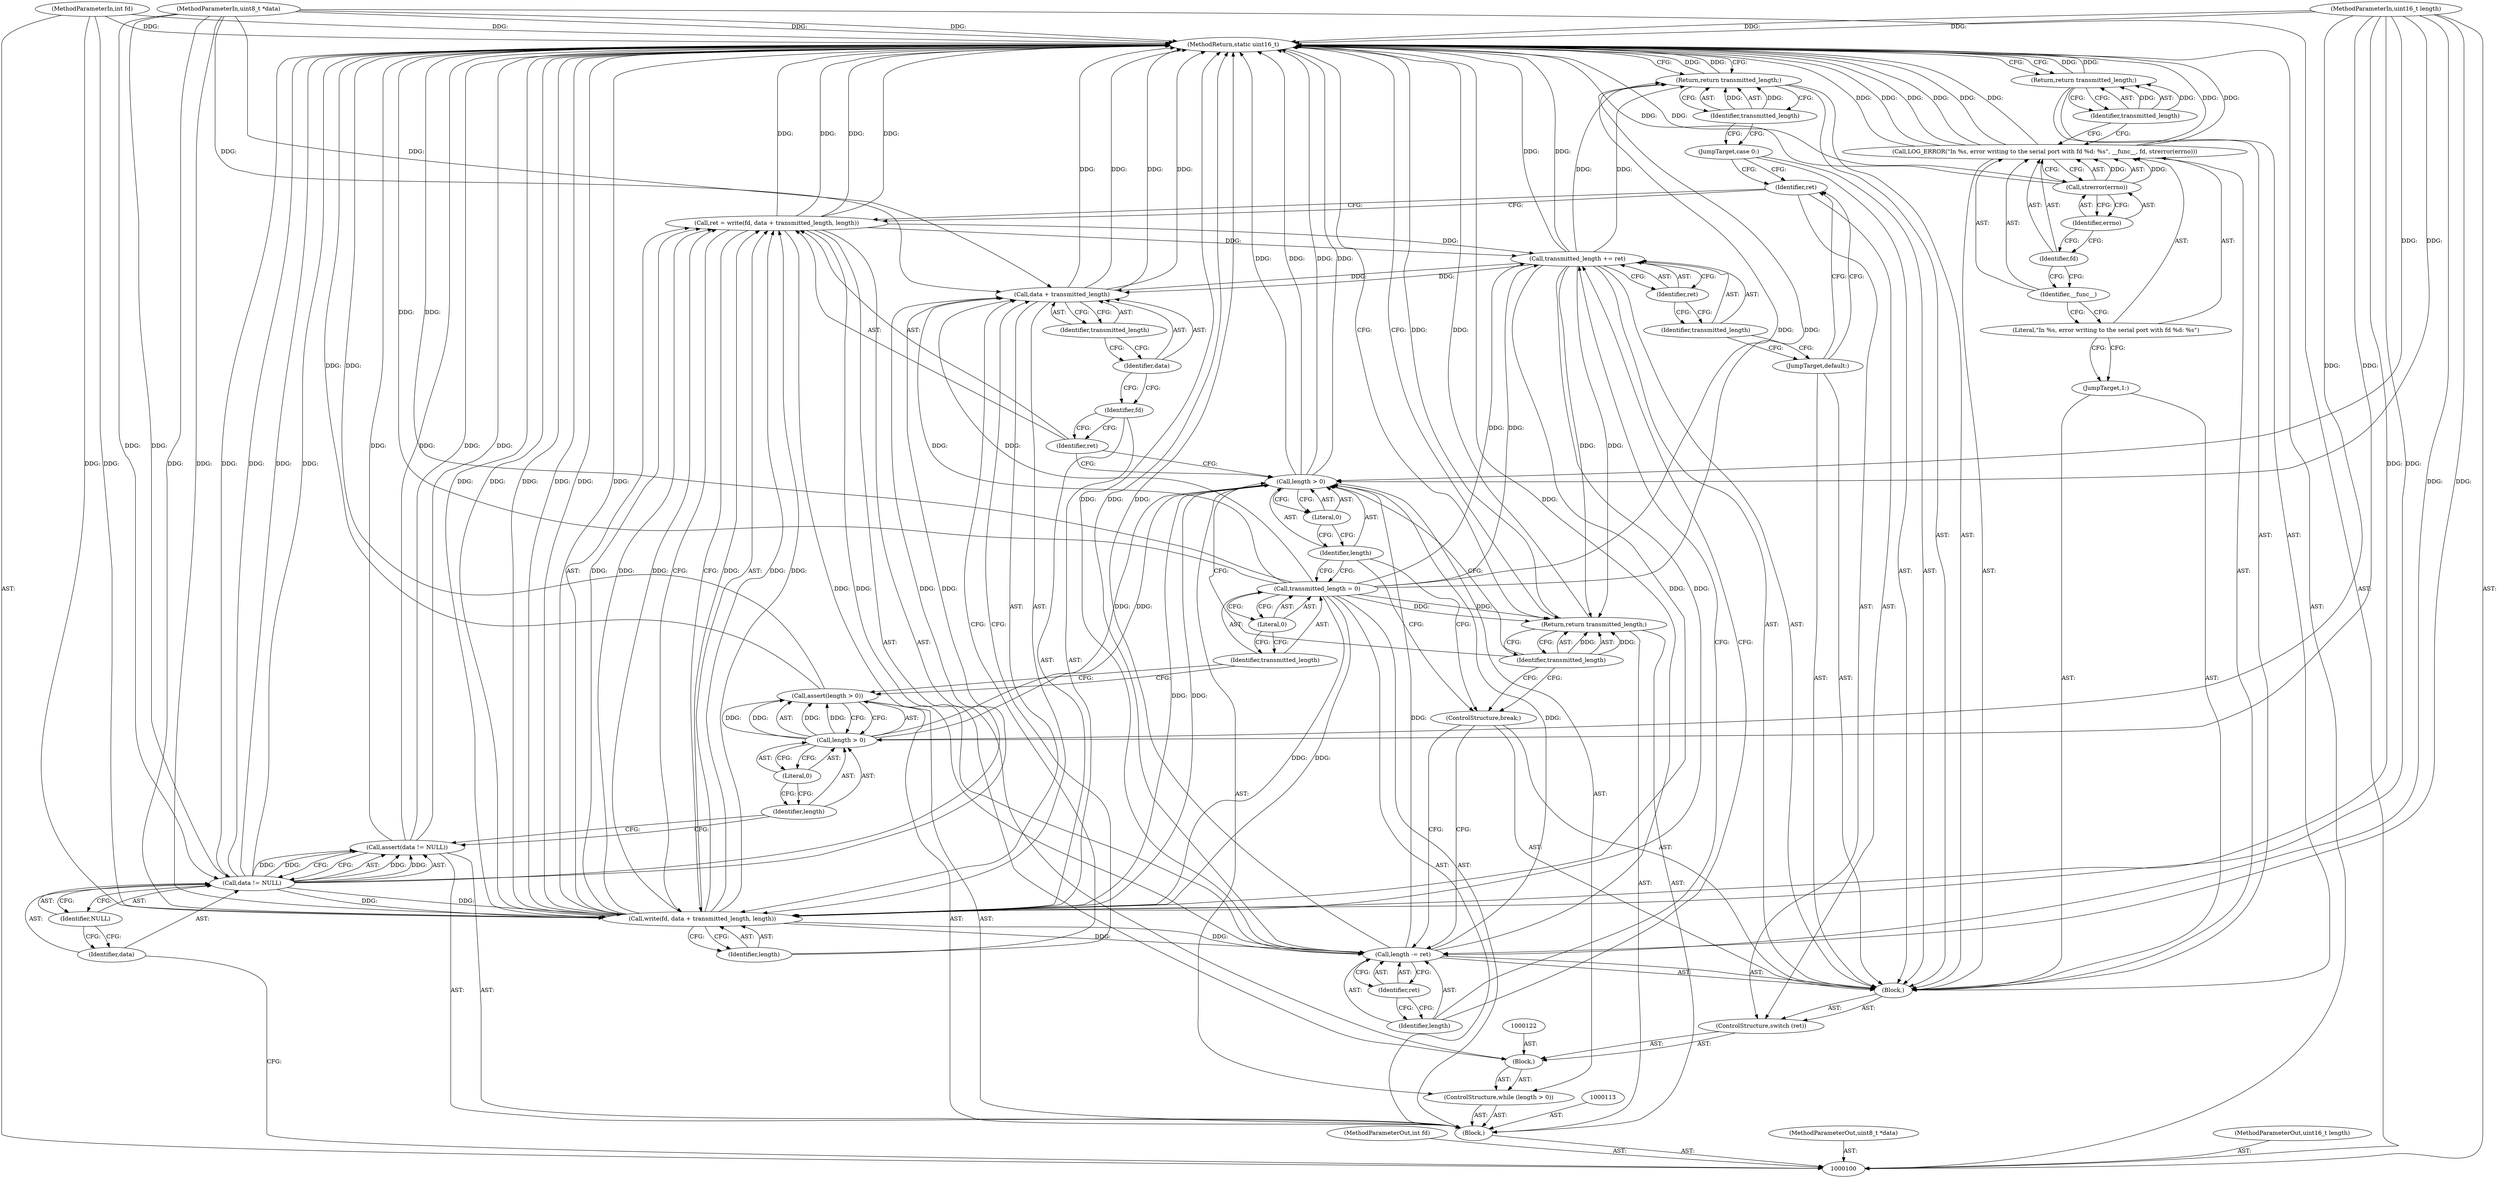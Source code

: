 digraph "1_Android_472271b153c5dc53c28beac55480a8d8434b2d5c_54" {
"1000156" [label="(MethodReturn,static uint16_t)"];
"1000101" [label="(MethodParameterIn,int fd)"];
"1000217" [label="(MethodParameterOut,int fd)"];
"1000102" [label="(MethodParameterIn,uint8_t *data)"];
"1000218" [label="(MethodParameterOut,uint8_t *data)"];
"1000103" [label="(MethodParameterIn,uint16_t length)"];
"1000219" [label="(MethodParameterOut,uint16_t length)"];
"1000104" [label="(Block,)"];
"1000134" [label="(JumpTarget,1:)"];
"1000140" [label="(Identifier,errno)"];
"1000136" [label="(Literal,\"In %s, error writing to the serial port with fd %d: %s\")"];
"1000137" [label="(Identifier,__func__)"];
"1000138" [label="(Identifier,fd)"];
"1000135" [label="(Call,LOG_ERROR(\"In %s, error writing to the serial port with fd %d: %s\", __func__, fd, strerror(errno)))"];
"1000139" [label="(Call,strerror(errno))"];
"1000141" [label="(Return,return transmitted_length;)"];
"1000142" [label="(Identifier,transmitted_length)"];
"1000143" [label="(JumpTarget,case 0:)"];
"1000144" [label="(Return,return transmitted_length;)"];
"1000145" [label="(Identifier,transmitted_length)"];
"1000146" [label="(JumpTarget,default:)"];
"1000149" [label="(Identifier,ret)"];
"1000147" [label="(Call,transmitted_length += ret)"];
"1000148" [label="(Identifier,transmitted_length)"];
"1000152" [label="(Identifier,ret)"];
"1000150" [label="(Call,length -= ret)"];
"1000151" [label="(Identifier,length)"];
"1000153" [label="(ControlStructure,break;)"];
"1000108" [label="(Identifier,NULL)"];
"1000105" [label="(Call,assert(data != NULL))"];
"1000106" [label="(Call,data != NULL)"];
"1000107" [label="(Identifier,data)"];
"1000154" [label="(Return,return transmitted_length;)"];
"1000155" [label="(Identifier,transmitted_length)"];
"1000112" [label="(Literal,0)"];
"1000109" [label="(Call,assert(length > 0))"];
"1000110" [label="(Call,length > 0)"];
"1000111" [label="(Identifier,length)"];
"1000114" [label="(Call,transmitted_length = 0)"];
"1000115" [label="(Identifier,transmitted_length)"];
"1000116" [label="(Literal,0)"];
"1000118" [label="(Call,length > 0)"];
"1000119" [label="(Identifier,length)"];
"1000120" [label="(Literal,0)"];
"1000117" [label="(ControlStructure,while (length > 0))"];
"1000123" [label="(Call,ret = write(fd, data + transmitted_length, length))"];
"1000124" [label="(Identifier,ret)"];
"1000125" [label="(Call,write(fd, data + transmitted_length, length))"];
"1000126" [label="(Identifier,fd)"];
"1000127" [label="(Call,data + transmitted_length)"];
"1000128" [label="(Identifier,data)"];
"1000129" [label="(Identifier,transmitted_length)"];
"1000121" [label="(Block,)"];
"1000130" [label="(Identifier,length)"];
"1000132" [label="(Identifier,ret)"];
"1000133" [label="(Block,)"];
"1000131" [label="(ControlStructure,switch (ret))"];
"1000156" -> "1000100"  [label="AST: "];
"1000156" -> "1000141"  [label="CFG: "];
"1000156" -> "1000144"  [label="CFG: "];
"1000156" -> "1000154"  [label="CFG: "];
"1000144" -> "1000156"  [label="DDG: "];
"1000141" -> "1000156"  [label="DDG: "];
"1000123" -> "1000156"  [label="DDG: "];
"1000123" -> "1000156"  [label="DDG: "];
"1000106" -> "1000156"  [label="DDG: "];
"1000106" -> "1000156"  [label="DDG: "];
"1000105" -> "1000156"  [label="DDG: "];
"1000105" -> "1000156"  [label="DDG: "];
"1000114" -> "1000156"  [label="DDG: "];
"1000147" -> "1000156"  [label="DDG: "];
"1000125" -> "1000156"  [label="DDG: "];
"1000125" -> "1000156"  [label="DDG: "];
"1000125" -> "1000156"  [label="DDG: "];
"1000118" -> "1000156"  [label="DDG: "];
"1000118" -> "1000156"  [label="DDG: "];
"1000102" -> "1000156"  [label="DDG: "];
"1000150" -> "1000156"  [label="DDG: "];
"1000150" -> "1000156"  [label="DDG: "];
"1000135" -> "1000156"  [label="DDG: "];
"1000135" -> "1000156"  [label="DDG: "];
"1000135" -> "1000156"  [label="DDG: "];
"1000135" -> "1000156"  [label="DDG: "];
"1000139" -> "1000156"  [label="DDG: "];
"1000127" -> "1000156"  [label="DDG: "];
"1000127" -> "1000156"  [label="DDG: "];
"1000103" -> "1000156"  [label="DDG: "];
"1000101" -> "1000156"  [label="DDG: "];
"1000109" -> "1000156"  [label="DDG: "];
"1000154" -> "1000156"  [label="DDG: "];
"1000101" -> "1000100"  [label="AST: "];
"1000101" -> "1000156"  [label="DDG: "];
"1000101" -> "1000125"  [label="DDG: "];
"1000217" -> "1000100"  [label="AST: "];
"1000102" -> "1000100"  [label="AST: "];
"1000102" -> "1000156"  [label="DDG: "];
"1000102" -> "1000106"  [label="DDG: "];
"1000102" -> "1000125"  [label="DDG: "];
"1000102" -> "1000127"  [label="DDG: "];
"1000218" -> "1000100"  [label="AST: "];
"1000103" -> "1000100"  [label="AST: "];
"1000103" -> "1000156"  [label="DDG: "];
"1000103" -> "1000110"  [label="DDG: "];
"1000103" -> "1000118"  [label="DDG: "];
"1000103" -> "1000125"  [label="DDG: "];
"1000103" -> "1000150"  [label="DDG: "];
"1000219" -> "1000100"  [label="AST: "];
"1000104" -> "1000100"  [label="AST: "];
"1000105" -> "1000104"  [label="AST: "];
"1000109" -> "1000104"  [label="AST: "];
"1000113" -> "1000104"  [label="AST: "];
"1000114" -> "1000104"  [label="AST: "];
"1000117" -> "1000104"  [label="AST: "];
"1000154" -> "1000104"  [label="AST: "];
"1000134" -> "1000133"  [label="AST: "];
"1000136" -> "1000134"  [label="CFG: "];
"1000140" -> "1000139"  [label="AST: "];
"1000140" -> "1000138"  [label="CFG: "];
"1000139" -> "1000140"  [label="CFG: "];
"1000136" -> "1000135"  [label="AST: "];
"1000136" -> "1000134"  [label="CFG: "];
"1000137" -> "1000136"  [label="CFG: "];
"1000137" -> "1000135"  [label="AST: "];
"1000137" -> "1000136"  [label="CFG: "];
"1000138" -> "1000137"  [label="CFG: "];
"1000138" -> "1000135"  [label="AST: "];
"1000138" -> "1000137"  [label="CFG: "];
"1000140" -> "1000138"  [label="CFG: "];
"1000135" -> "1000133"  [label="AST: "];
"1000135" -> "1000139"  [label="CFG: "];
"1000136" -> "1000135"  [label="AST: "];
"1000137" -> "1000135"  [label="AST: "];
"1000138" -> "1000135"  [label="AST: "];
"1000139" -> "1000135"  [label="AST: "];
"1000142" -> "1000135"  [label="CFG: "];
"1000135" -> "1000156"  [label="DDG: "];
"1000135" -> "1000156"  [label="DDG: "];
"1000135" -> "1000156"  [label="DDG: "];
"1000135" -> "1000156"  [label="DDG: "];
"1000139" -> "1000135"  [label="DDG: "];
"1000139" -> "1000135"  [label="AST: "];
"1000139" -> "1000140"  [label="CFG: "];
"1000140" -> "1000139"  [label="AST: "];
"1000135" -> "1000139"  [label="CFG: "];
"1000139" -> "1000156"  [label="DDG: "];
"1000139" -> "1000135"  [label="DDG: "];
"1000141" -> "1000133"  [label="AST: "];
"1000141" -> "1000142"  [label="CFG: "];
"1000142" -> "1000141"  [label="AST: "];
"1000156" -> "1000141"  [label="CFG: "];
"1000141" -> "1000156"  [label="DDG: "];
"1000142" -> "1000141"  [label="DDG: "];
"1000142" -> "1000141"  [label="AST: "];
"1000142" -> "1000135"  [label="CFG: "];
"1000141" -> "1000142"  [label="CFG: "];
"1000142" -> "1000141"  [label="DDG: "];
"1000143" -> "1000133"  [label="AST: "];
"1000143" -> "1000132"  [label="CFG: "];
"1000145" -> "1000143"  [label="CFG: "];
"1000144" -> "1000133"  [label="AST: "];
"1000144" -> "1000145"  [label="CFG: "];
"1000145" -> "1000144"  [label="AST: "];
"1000156" -> "1000144"  [label="CFG: "];
"1000144" -> "1000156"  [label="DDG: "];
"1000145" -> "1000144"  [label="DDG: "];
"1000114" -> "1000144"  [label="DDG: "];
"1000147" -> "1000144"  [label="DDG: "];
"1000145" -> "1000144"  [label="AST: "];
"1000145" -> "1000143"  [label="CFG: "];
"1000144" -> "1000145"  [label="CFG: "];
"1000145" -> "1000144"  [label="DDG: "];
"1000146" -> "1000133"  [label="AST: "];
"1000146" -> "1000132"  [label="CFG: "];
"1000148" -> "1000146"  [label="CFG: "];
"1000149" -> "1000147"  [label="AST: "];
"1000149" -> "1000148"  [label="CFG: "];
"1000147" -> "1000149"  [label="CFG: "];
"1000147" -> "1000133"  [label="AST: "];
"1000147" -> "1000149"  [label="CFG: "];
"1000148" -> "1000147"  [label="AST: "];
"1000149" -> "1000147"  [label="AST: "];
"1000151" -> "1000147"  [label="CFG: "];
"1000147" -> "1000156"  [label="DDG: "];
"1000147" -> "1000125"  [label="DDG: "];
"1000147" -> "1000127"  [label="DDG: "];
"1000147" -> "1000144"  [label="DDG: "];
"1000123" -> "1000147"  [label="DDG: "];
"1000114" -> "1000147"  [label="DDG: "];
"1000147" -> "1000154"  [label="DDG: "];
"1000148" -> "1000147"  [label="AST: "];
"1000148" -> "1000146"  [label="CFG: "];
"1000149" -> "1000148"  [label="CFG: "];
"1000152" -> "1000150"  [label="AST: "];
"1000152" -> "1000151"  [label="CFG: "];
"1000150" -> "1000152"  [label="CFG: "];
"1000150" -> "1000133"  [label="AST: "];
"1000150" -> "1000152"  [label="CFG: "];
"1000151" -> "1000150"  [label="AST: "];
"1000152" -> "1000150"  [label="AST: "];
"1000153" -> "1000150"  [label="CFG: "];
"1000150" -> "1000156"  [label="DDG: "];
"1000150" -> "1000156"  [label="DDG: "];
"1000150" -> "1000118"  [label="DDG: "];
"1000123" -> "1000150"  [label="DDG: "];
"1000125" -> "1000150"  [label="DDG: "];
"1000103" -> "1000150"  [label="DDG: "];
"1000151" -> "1000150"  [label="AST: "];
"1000151" -> "1000147"  [label="CFG: "];
"1000152" -> "1000151"  [label="CFG: "];
"1000153" -> "1000133"  [label="AST: "];
"1000153" -> "1000150"  [label="CFG: "];
"1000119" -> "1000153"  [label="CFG: "];
"1000155" -> "1000153"  [label="CFG: "];
"1000108" -> "1000106"  [label="AST: "];
"1000108" -> "1000107"  [label="CFG: "];
"1000106" -> "1000108"  [label="CFG: "];
"1000105" -> "1000104"  [label="AST: "];
"1000105" -> "1000106"  [label="CFG: "];
"1000106" -> "1000105"  [label="AST: "];
"1000111" -> "1000105"  [label="CFG: "];
"1000105" -> "1000156"  [label="DDG: "];
"1000105" -> "1000156"  [label="DDG: "];
"1000106" -> "1000105"  [label="DDG: "];
"1000106" -> "1000105"  [label="DDG: "];
"1000106" -> "1000105"  [label="AST: "];
"1000106" -> "1000108"  [label="CFG: "];
"1000107" -> "1000106"  [label="AST: "];
"1000108" -> "1000106"  [label="AST: "];
"1000105" -> "1000106"  [label="CFG: "];
"1000106" -> "1000156"  [label="DDG: "];
"1000106" -> "1000156"  [label="DDG: "];
"1000106" -> "1000105"  [label="DDG: "];
"1000106" -> "1000105"  [label="DDG: "];
"1000102" -> "1000106"  [label="DDG: "];
"1000106" -> "1000125"  [label="DDG: "];
"1000106" -> "1000127"  [label="DDG: "];
"1000107" -> "1000106"  [label="AST: "];
"1000107" -> "1000100"  [label="CFG: "];
"1000108" -> "1000107"  [label="CFG: "];
"1000154" -> "1000104"  [label="AST: "];
"1000154" -> "1000155"  [label="CFG: "];
"1000155" -> "1000154"  [label="AST: "];
"1000156" -> "1000154"  [label="CFG: "];
"1000154" -> "1000156"  [label="DDG: "];
"1000155" -> "1000154"  [label="DDG: "];
"1000114" -> "1000154"  [label="DDG: "];
"1000147" -> "1000154"  [label="DDG: "];
"1000155" -> "1000154"  [label="AST: "];
"1000155" -> "1000118"  [label="CFG: "];
"1000155" -> "1000153"  [label="CFG: "];
"1000154" -> "1000155"  [label="CFG: "];
"1000155" -> "1000154"  [label="DDG: "];
"1000112" -> "1000110"  [label="AST: "];
"1000112" -> "1000111"  [label="CFG: "];
"1000110" -> "1000112"  [label="CFG: "];
"1000109" -> "1000104"  [label="AST: "];
"1000109" -> "1000110"  [label="CFG: "];
"1000110" -> "1000109"  [label="AST: "];
"1000115" -> "1000109"  [label="CFG: "];
"1000109" -> "1000156"  [label="DDG: "];
"1000110" -> "1000109"  [label="DDG: "];
"1000110" -> "1000109"  [label="DDG: "];
"1000110" -> "1000109"  [label="AST: "];
"1000110" -> "1000112"  [label="CFG: "];
"1000111" -> "1000110"  [label="AST: "];
"1000112" -> "1000110"  [label="AST: "];
"1000109" -> "1000110"  [label="CFG: "];
"1000110" -> "1000109"  [label="DDG: "];
"1000110" -> "1000109"  [label="DDG: "];
"1000103" -> "1000110"  [label="DDG: "];
"1000110" -> "1000118"  [label="DDG: "];
"1000111" -> "1000110"  [label="AST: "];
"1000111" -> "1000105"  [label="CFG: "];
"1000112" -> "1000111"  [label="CFG: "];
"1000114" -> "1000104"  [label="AST: "];
"1000114" -> "1000116"  [label="CFG: "];
"1000115" -> "1000114"  [label="AST: "];
"1000116" -> "1000114"  [label="AST: "];
"1000119" -> "1000114"  [label="CFG: "];
"1000114" -> "1000156"  [label="DDG: "];
"1000114" -> "1000125"  [label="DDG: "];
"1000114" -> "1000127"  [label="DDG: "];
"1000114" -> "1000144"  [label="DDG: "];
"1000114" -> "1000147"  [label="DDG: "];
"1000114" -> "1000154"  [label="DDG: "];
"1000115" -> "1000114"  [label="AST: "];
"1000115" -> "1000109"  [label="CFG: "];
"1000116" -> "1000115"  [label="CFG: "];
"1000116" -> "1000114"  [label="AST: "];
"1000116" -> "1000115"  [label="CFG: "];
"1000114" -> "1000116"  [label="CFG: "];
"1000118" -> "1000117"  [label="AST: "];
"1000118" -> "1000120"  [label="CFG: "];
"1000119" -> "1000118"  [label="AST: "];
"1000120" -> "1000118"  [label="AST: "];
"1000124" -> "1000118"  [label="CFG: "];
"1000155" -> "1000118"  [label="CFG: "];
"1000118" -> "1000156"  [label="DDG: "];
"1000118" -> "1000156"  [label="DDG: "];
"1000150" -> "1000118"  [label="DDG: "];
"1000110" -> "1000118"  [label="DDG: "];
"1000103" -> "1000118"  [label="DDG: "];
"1000118" -> "1000125"  [label="DDG: "];
"1000119" -> "1000118"  [label="AST: "];
"1000119" -> "1000153"  [label="CFG: "];
"1000119" -> "1000114"  [label="CFG: "];
"1000120" -> "1000119"  [label="CFG: "];
"1000120" -> "1000118"  [label="AST: "];
"1000120" -> "1000119"  [label="CFG: "];
"1000118" -> "1000120"  [label="CFG: "];
"1000117" -> "1000104"  [label="AST: "];
"1000118" -> "1000117"  [label="AST: "];
"1000121" -> "1000117"  [label="AST: "];
"1000123" -> "1000121"  [label="AST: "];
"1000123" -> "1000125"  [label="CFG: "];
"1000124" -> "1000123"  [label="AST: "];
"1000125" -> "1000123"  [label="AST: "];
"1000132" -> "1000123"  [label="CFG: "];
"1000123" -> "1000156"  [label="DDG: "];
"1000123" -> "1000156"  [label="DDG: "];
"1000125" -> "1000123"  [label="DDG: "];
"1000125" -> "1000123"  [label="DDG: "];
"1000125" -> "1000123"  [label="DDG: "];
"1000123" -> "1000147"  [label="DDG: "];
"1000123" -> "1000150"  [label="DDG: "];
"1000124" -> "1000123"  [label="AST: "];
"1000124" -> "1000118"  [label="CFG: "];
"1000126" -> "1000124"  [label="CFG: "];
"1000125" -> "1000123"  [label="AST: "];
"1000125" -> "1000130"  [label="CFG: "];
"1000126" -> "1000125"  [label="AST: "];
"1000127" -> "1000125"  [label="AST: "];
"1000130" -> "1000125"  [label="AST: "];
"1000123" -> "1000125"  [label="CFG: "];
"1000125" -> "1000156"  [label="DDG: "];
"1000125" -> "1000156"  [label="DDG: "];
"1000125" -> "1000156"  [label="DDG: "];
"1000125" -> "1000123"  [label="DDG: "];
"1000125" -> "1000123"  [label="DDG: "];
"1000125" -> "1000123"  [label="DDG: "];
"1000101" -> "1000125"  [label="DDG: "];
"1000106" -> "1000125"  [label="DDG: "];
"1000102" -> "1000125"  [label="DDG: "];
"1000114" -> "1000125"  [label="DDG: "];
"1000147" -> "1000125"  [label="DDG: "];
"1000118" -> "1000125"  [label="DDG: "];
"1000103" -> "1000125"  [label="DDG: "];
"1000125" -> "1000150"  [label="DDG: "];
"1000126" -> "1000125"  [label="AST: "];
"1000126" -> "1000124"  [label="CFG: "];
"1000128" -> "1000126"  [label="CFG: "];
"1000127" -> "1000125"  [label="AST: "];
"1000127" -> "1000129"  [label="CFG: "];
"1000128" -> "1000127"  [label="AST: "];
"1000129" -> "1000127"  [label="AST: "];
"1000130" -> "1000127"  [label="CFG: "];
"1000127" -> "1000156"  [label="DDG: "];
"1000127" -> "1000156"  [label="DDG: "];
"1000106" -> "1000127"  [label="DDG: "];
"1000102" -> "1000127"  [label="DDG: "];
"1000114" -> "1000127"  [label="DDG: "];
"1000147" -> "1000127"  [label="DDG: "];
"1000128" -> "1000127"  [label="AST: "];
"1000128" -> "1000126"  [label="CFG: "];
"1000129" -> "1000128"  [label="CFG: "];
"1000129" -> "1000127"  [label="AST: "];
"1000129" -> "1000128"  [label="CFG: "];
"1000127" -> "1000129"  [label="CFG: "];
"1000121" -> "1000117"  [label="AST: "];
"1000122" -> "1000121"  [label="AST: "];
"1000123" -> "1000121"  [label="AST: "];
"1000131" -> "1000121"  [label="AST: "];
"1000130" -> "1000125"  [label="AST: "];
"1000130" -> "1000127"  [label="CFG: "];
"1000125" -> "1000130"  [label="CFG: "];
"1000132" -> "1000131"  [label="AST: "];
"1000132" -> "1000123"  [label="CFG: "];
"1000143" -> "1000132"  [label="CFG: "];
"1000146" -> "1000132"  [label="CFG: "];
"1000133" -> "1000131"  [label="AST: "];
"1000134" -> "1000133"  [label="AST: "];
"1000135" -> "1000133"  [label="AST: "];
"1000141" -> "1000133"  [label="AST: "];
"1000143" -> "1000133"  [label="AST: "];
"1000144" -> "1000133"  [label="AST: "];
"1000146" -> "1000133"  [label="AST: "];
"1000147" -> "1000133"  [label="AST: "];
"1000150" -> "1000133"  [label="AST: "];
"1000153" -> "1000133"  [label="AST: "];
"1000131" -> "1000121"  [label="AST: "];
"1000132" -> "1000131"  [label="AST: "];
"1000133" -> "1000131"  [label="AST: "];
}
